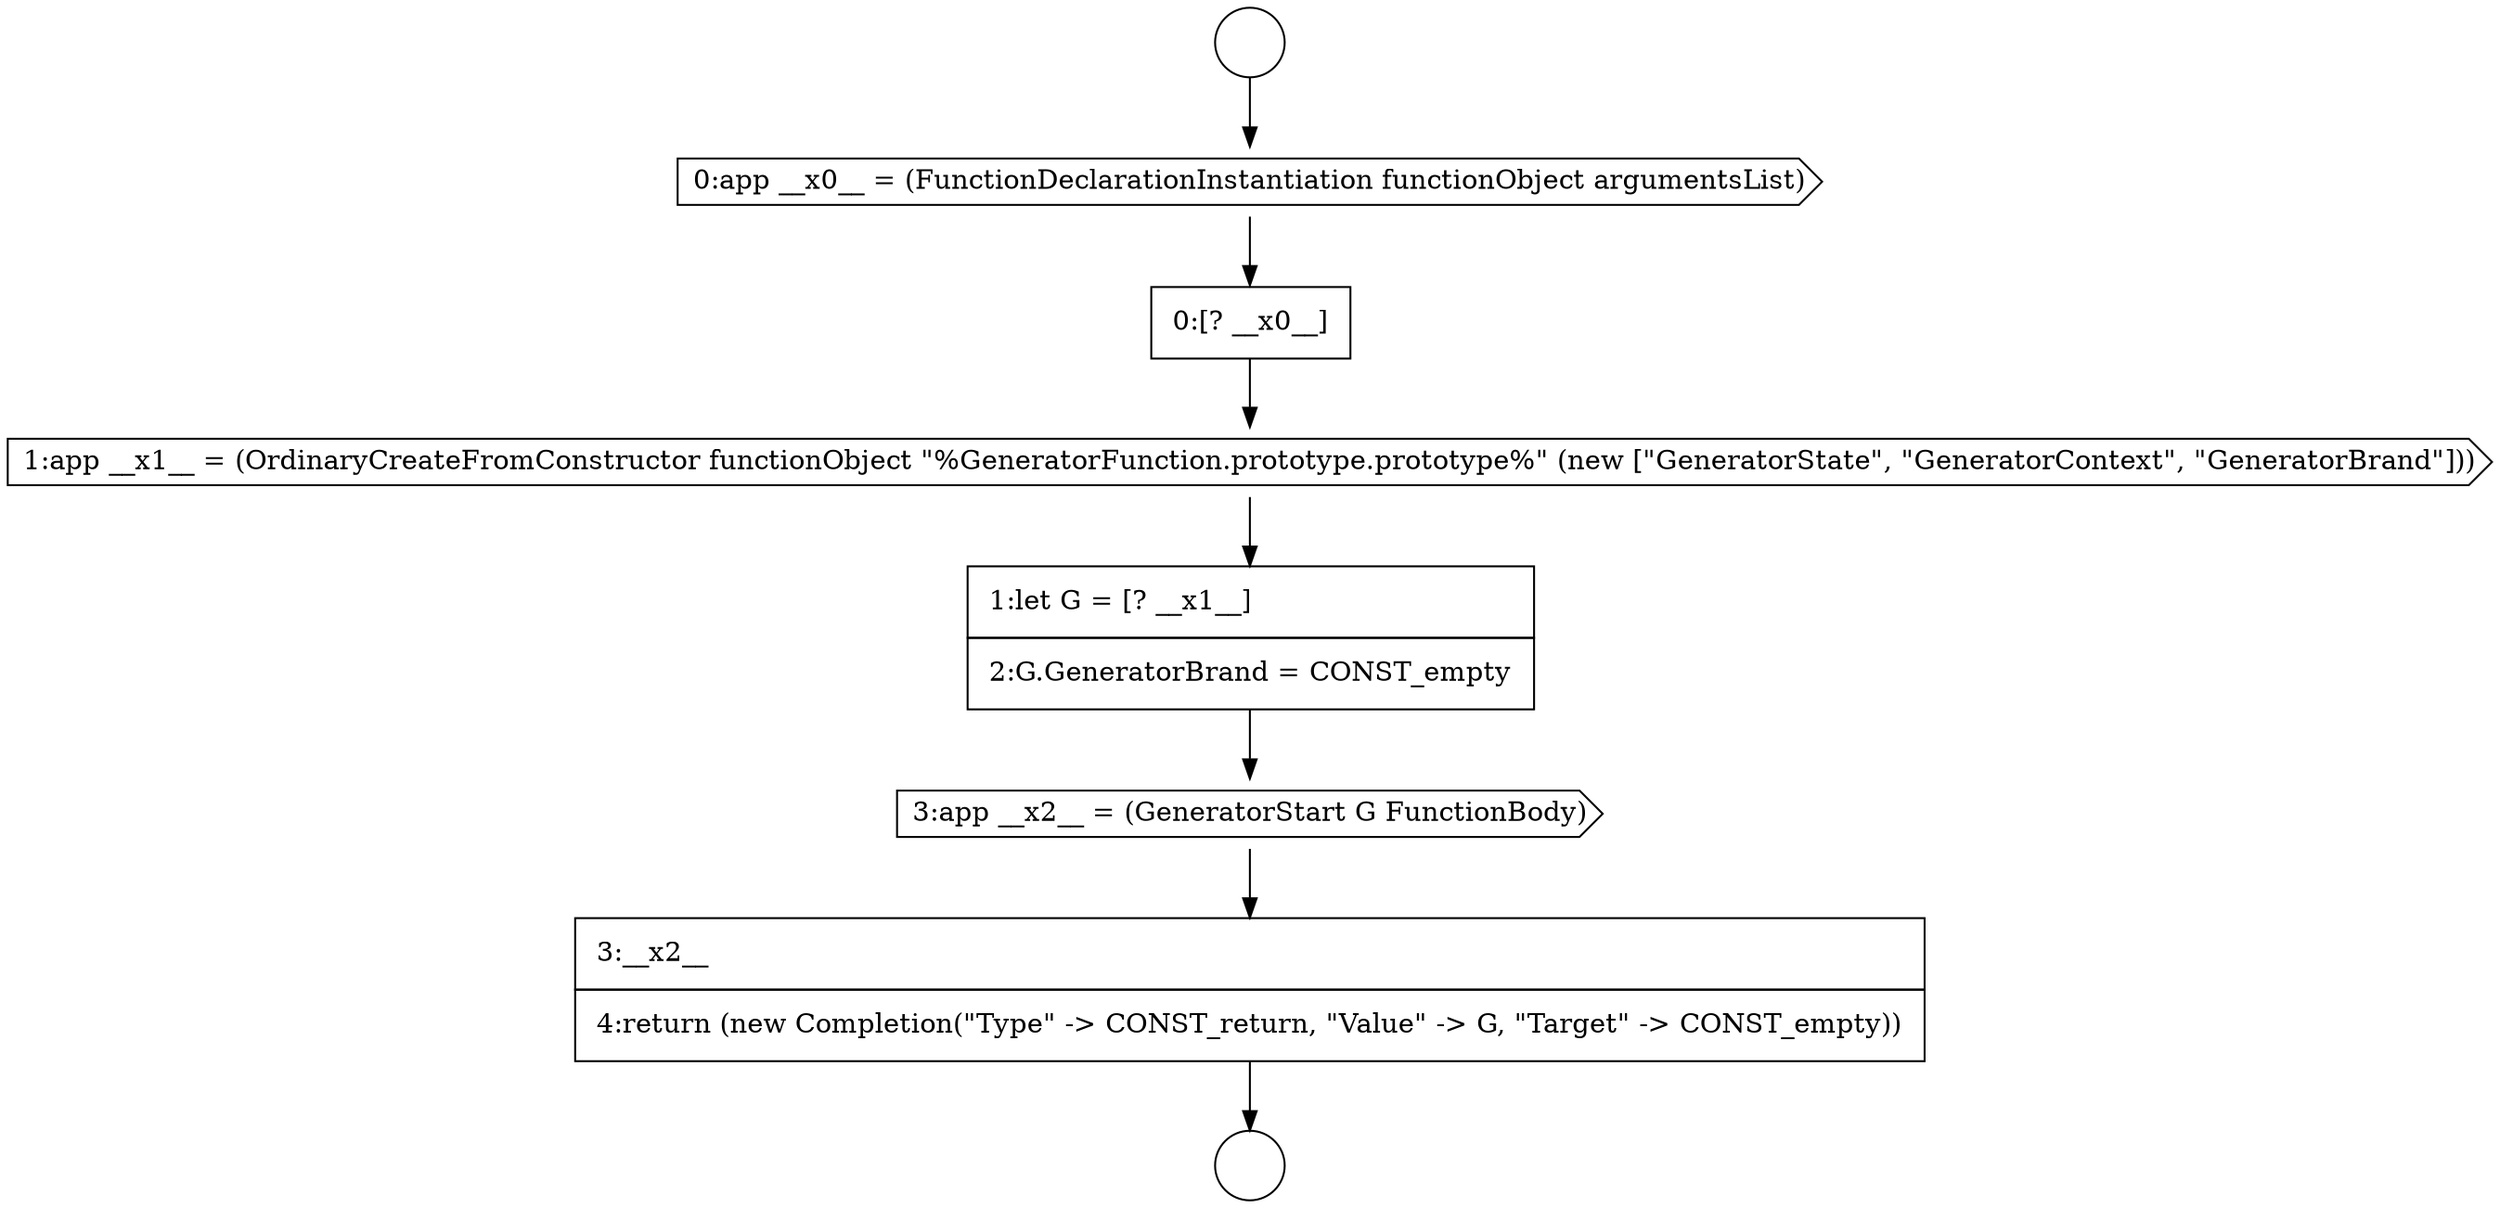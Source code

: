 digraph {
  node9230 [shape=cds, label=<<font color="black">3:app __x2__ = (GeneratorStart G FunctionBody)</font>> color="black" fillcolor="white" style=filled]
  node9225 [shape=circle label=" " color="black" fillcolor="white" style=filled]
  node9226 [shape=cds, label=<<font color="black">0:app __x0__ = (FunctionDeclarationInstantiation functionObject argumentsList)</font>> color="black" fillcolor="white" style=filled]
  node9231 [shape=none, margin=0, label=<<font color="black">
    <table border="0" cellborder="1" cellspacing="0" cellpadding="10">
      <tr><td align="left">3:__x2__</td></tr>
      <tr><td align="left">4:return (new Completion(&quot;Type&quot; -&gt; CONST_return, &quot;Value&quot; -&gt; G, &quot;Target&quot; -&gt; CONST_empty))</td></tr>
    </table>
  </font>> color="black" fillcolor="white" style=filled]
  node9224 [shape=circle label=" " color="black" fillcolor="white" style=filled]
  node9228 [shape=cds, label=<<font color="black">1:app __x1__ = (OrdinaryCreateFromConstructor functionObject &quot;%GeneratorFunction.prototype.prototype%&quot; (new [&quot;GeneratorState&quot;, &quot;GeneratorContext&quot;, &quot;GeneratorBrand&quot;]))</font>> color="black" fillcolor="white" style=filled]
  node9227 [shape=none, margin=0, label=<<font color="black">
    <table border="0" cellborder="1" cellspacing="0" cellpadding="10">
      <tr><td align="left">0:[? __x0__]</td></tr>
    </table>
  </font>> color="black" fillcolor="white" style=filled]
  node9229 [shape=none, margin=0, label=<<font color="black">
    <table border="0" cellborder="1" cellspacing="0" cellpadding="10">
      <tr><td align="left">1:let G = [? __x1__]</td></tr>
      <tr><td align="left">2:G.GeneratorBrand = CONST_empty</td></tr>
    </table>
  </font>> color="black" fillcolor="white" style=filled]
  node9231 -> node9225 [ color="black"]
  node9228 -> node9229 [ color="black"]
  node9224 -> node9226 [ color="black"]
  node9226 -> node9227 [ color="black"]
  node9230 -> node9231 [ color="black"]
  node9229 -> node9230 [ color="black"]
  node9227 -> node9228 [ color="black"]
}
